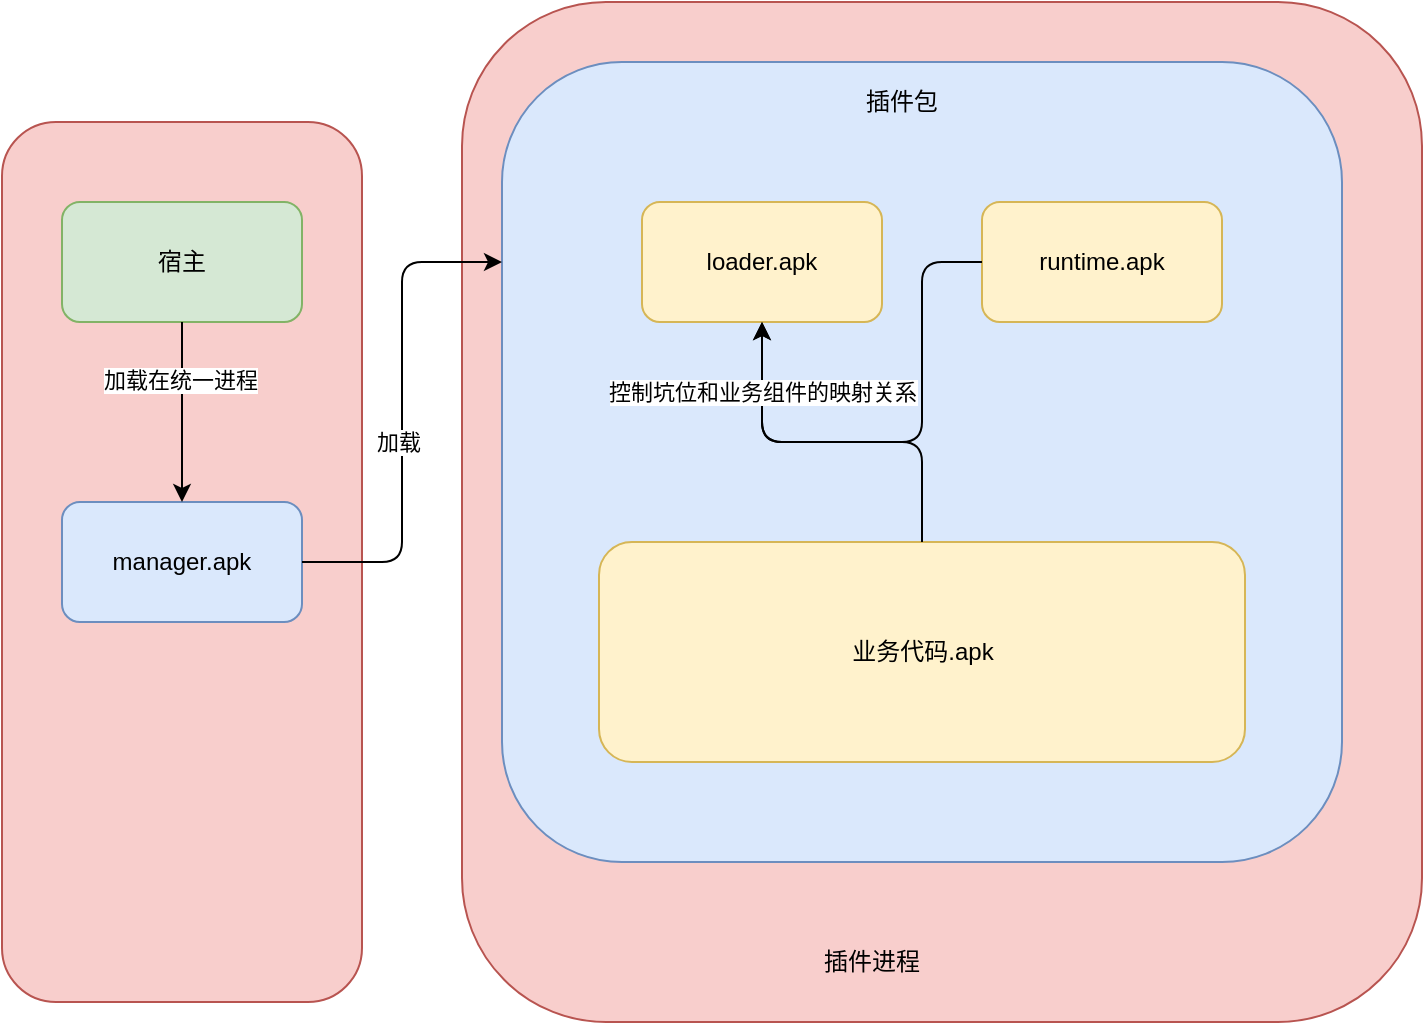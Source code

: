 <mxfile version="15.1.4" type="device"><diagram id="O1pifpz43UmCZu9qDnQF" name="Page-1"><mxGraphModel dx="1186" dy="636" grid="1" gridSize="10" guides="1" tooltips="1" connect="1" arrows="1" fold="1" page="1" pageScale="1" pageWidth="827" pageHeight="1169" math="0" shadow="0"><root><mxCell id="0"/><mxCell id="1" parent="0"/><mxCell id="n9fKVaPtl2J39LtOVhyl-15" value="" style="rounded=1;whiteSpace=wrap;html=1;fillColor=#f8cecc;strokeColor=#b85450;" vertex="1" parent="1"><mxGeometry x="280" y="80" width="480" height="510" as="geometry"/></mxCell><mxCell id="n9fKVaPtl2J39LtOVhyl-13" value="" style="rounded=1;whiteSpace=wrap;html=1;fillColor=#f8cecc;strokeColor=#b85450;" vertex="1" parent="1"><mxGeometry x="50" y="140" width="180" height="440" as="geometry"/></mxCell><mxCell id="n9fKVaPtl2J39LtOVhyl-1" value="宿主" style="rounded=1;whiteSpace=wrap;html=1;fillColor=#d5e8d4;strokeColor=#82b366;" vertex="1" parent="1"><mxGeometry x="80" y="180" width="120" height="60" as="geometry"/></mxCell><mxCell id="n9fKVaPtl2J39LtOVhyl-2" value="" style="rounded=1;whiteSpace=wrap;html=1;fillColor=#dae8fc;strokeColor=#6c8ebf;" vertex="1" parent="1"><mxGeometry x="300" y="110" width="420" height="400" as="geometry"/></mxCell><mxCell id="n9fKVaPtl2J39LtOVhyl-3" value="插件包" style="text;html=1;strokeColor=none;fillColor=none;align=center;verticalAlign=middle;whiteSpace=wrap;rounded=0;" vertex="1" parent="1"><mxGeometry x="480" y="120" width="40" height="20" as="geometry"/></mxCell><mxCell id="n9fKVaPtl2J39LtOVhyl-4" value="loader.apk" style="rounded=1;whiteSpace=wrap;html=1;fillColor=#fff2cc;strokeColor=#d6b656;" vertex="1" parent="1"><mxGeometry x="370" y="180" width="120" height="60" as="geometry"/></mxCell><mxCell id="n9fKVaPtl2J39LtOVhyl-5" value="runtime.apk" style="rounded=1;whiteSpace=wrap;html=1;fillColor=#fff2cc;strokeColor=#d6b656;" vertex="1" parent="1"><mxGeometry x="540" y="180" width="120" height="60" as="geometry"/></mxCell><mxCell id="n9fKVaPtl2J39LtOVhyl-6" value="业务代码.apk" style="rounded=1;whiteSpace=wrap;html=1;fillColor=#fff2cc;strokeColor=#d6b656;" vertex="1" parent="1"><mxGeometry x="348.5" y="350" width="323" height="110" as="geometry"/></mxCell><mxCell id="n9fKVaPtl2J39LtOVhyl-7" value="manager.apk" style="rounded=1;whiteSpace=wrap;html=1;fillColor=#dae8fc;strokeColor=#6c8ebf;" vertex="1" parent="1"><mxGeometry x="80" y="330" width="120" height="60" as="geometry"/></mxCell><mxCell id="n9fKVaPtl2J39LtOVhyl-8" value="" style="endArrow=classic;html=1;exitX=0.5;exitY=1;exitDx=0;exitDy=0;" edge="1" parent="1" source="n9fKVaPtl2J39LtOVhyl-1" target="n9fKVaPtl2J39LtOVhyl-7"><mxGeometry width="50" height="50" relative="1" as="geometry"><mxPoint x="390" y="350" as="sourcePoint"/><mxPoint x="440" y="300" as="targetPoint"/></mxGeometry></mxCell><mxCell id="n9fKVaPtl2J39LtOVhyl-9" value="加载在统一进程" style="edgeLabel;html=1;align=center;verticalAlign=middle;resizable=0;points=[];" vertex="1" connectable="0" parent="n9fKVaPtl2J39LtOVhyl-8"><mxGeometry x="-0.356" y="-1" relative="1" as="geometry"><mxPoint as="offset"/></mxGeometry></mxCell><mxCell id="n9fKVaPtl2J39LtOVhyl-10" value="" style="endArrow=classic;html=1;exitX=1;exitY=0.5;exitDx=0;exitDy=0;entryX=0;entryY=0.25;entryDx=0;entryDy=0;" edge="1" parent="1" source="n9fKVaPtl2J39LtOVhyl-7" target="n9fKVaPtl2J39LtOVhyl-2"><mxGeometry width="50" height="50" relative="1" as="geometry"><mxPoint x="390" y="350" as="sourcePoint"/><mxPoint x="440" y="300" as="targetPoint"/><Array as="points"><mxPoint x="250" y="360"/><mxPoint x="250" y="210"/></Array></mxGeometry></mxCell><mxCell id="n9fKVaPtl2J39LtOVhyl-11" value="加载" style="edgeLabel;html=1;align=center;verticalAlign=middle;resizable=0;points=[];" vertex="1" connectable="0" parent="n9fKVaPtl2J39LtOVhyl-10"><mxGeometry x="-0.12" y="2" relative="1" as="geometry"><mxPoint as="offset"/></mxGeometry></mxCell><mxCell id="n9fKVaPtl2J39LtOVhyl-16" value="插件进程" style="text;html=1;strokeColor=none;fillColor=none;align=center;verticalAlign=middle;whiteSpace=wrap;rounded=0;" vertex="1" parent="1"><mxGeometry x="460" y="550" width="50" height="20" as="geometry"/></mxCell><mxCell id="n9fKVaPtl2J39LtOVhyl-19" value="" style="endArrow=classic;html=1;entryX=0.5;entryY=1;entryDx=0;entryDy=0;" edge="1" parent="1" source="n9fKVaPtl2J39LtOVhyl-6" target="n9fKVaPtl2J39LtOVhyl-4"><mxGeometry width="50" height="50" relative="1" as="geometry"><mxPoint x="390" y="350" as="sourcePoint"/><mxPoint x="440" y="300" as="targetPoint"/><Array as="points"><mxPoint x="510" y="300"/><mxPoint x="430" y="300"/></Array></mxGeometry></mxCell><mxCell id="n9fKVaPtl2J39LtOVhyl-20" value="" style="endArrow=classic;html=1;exitX=0;exitY=0.5;exitDx=0;exitDy=0;entryX=0.5;entryY=1;entryDx=0;entryDy=0;" edge="1" parent="1" source="n9fKVaPtl2J39LtOVhyl-5" target="n9fKVaPtl2J39LtOVhyl-4"><mxGeometry width="50" height="50" relative="1" as="geometry"><mxPoint x="390" y="350" as="sourcePoint"/><mxPoint x="440" y="300" as="targetPoint"/><Array as="points"><mxPoint x="510" y="210"/><mxPoint x="510" y="300"/><mxPoint x="430" y="300"/></Array></mxGeometry></mxCell><mxCell id="n9fKVaPtl2J39LtOVhyl-21" value="控制坑位和业务组件的映射关系" style="edgeLabel;html=1;align=center;verticalAlign=middle;resizable=0;points=[];" vertex="1" connectable="0" parent="n9fKVaPtl2J39LtOVhyl-20"><mxGeometry x="0.731" relative="1" as="geometry"><mxPoint as="offset"/></mxGeometry></mxCell></root></mxGraphModel></diagram></mxfile>